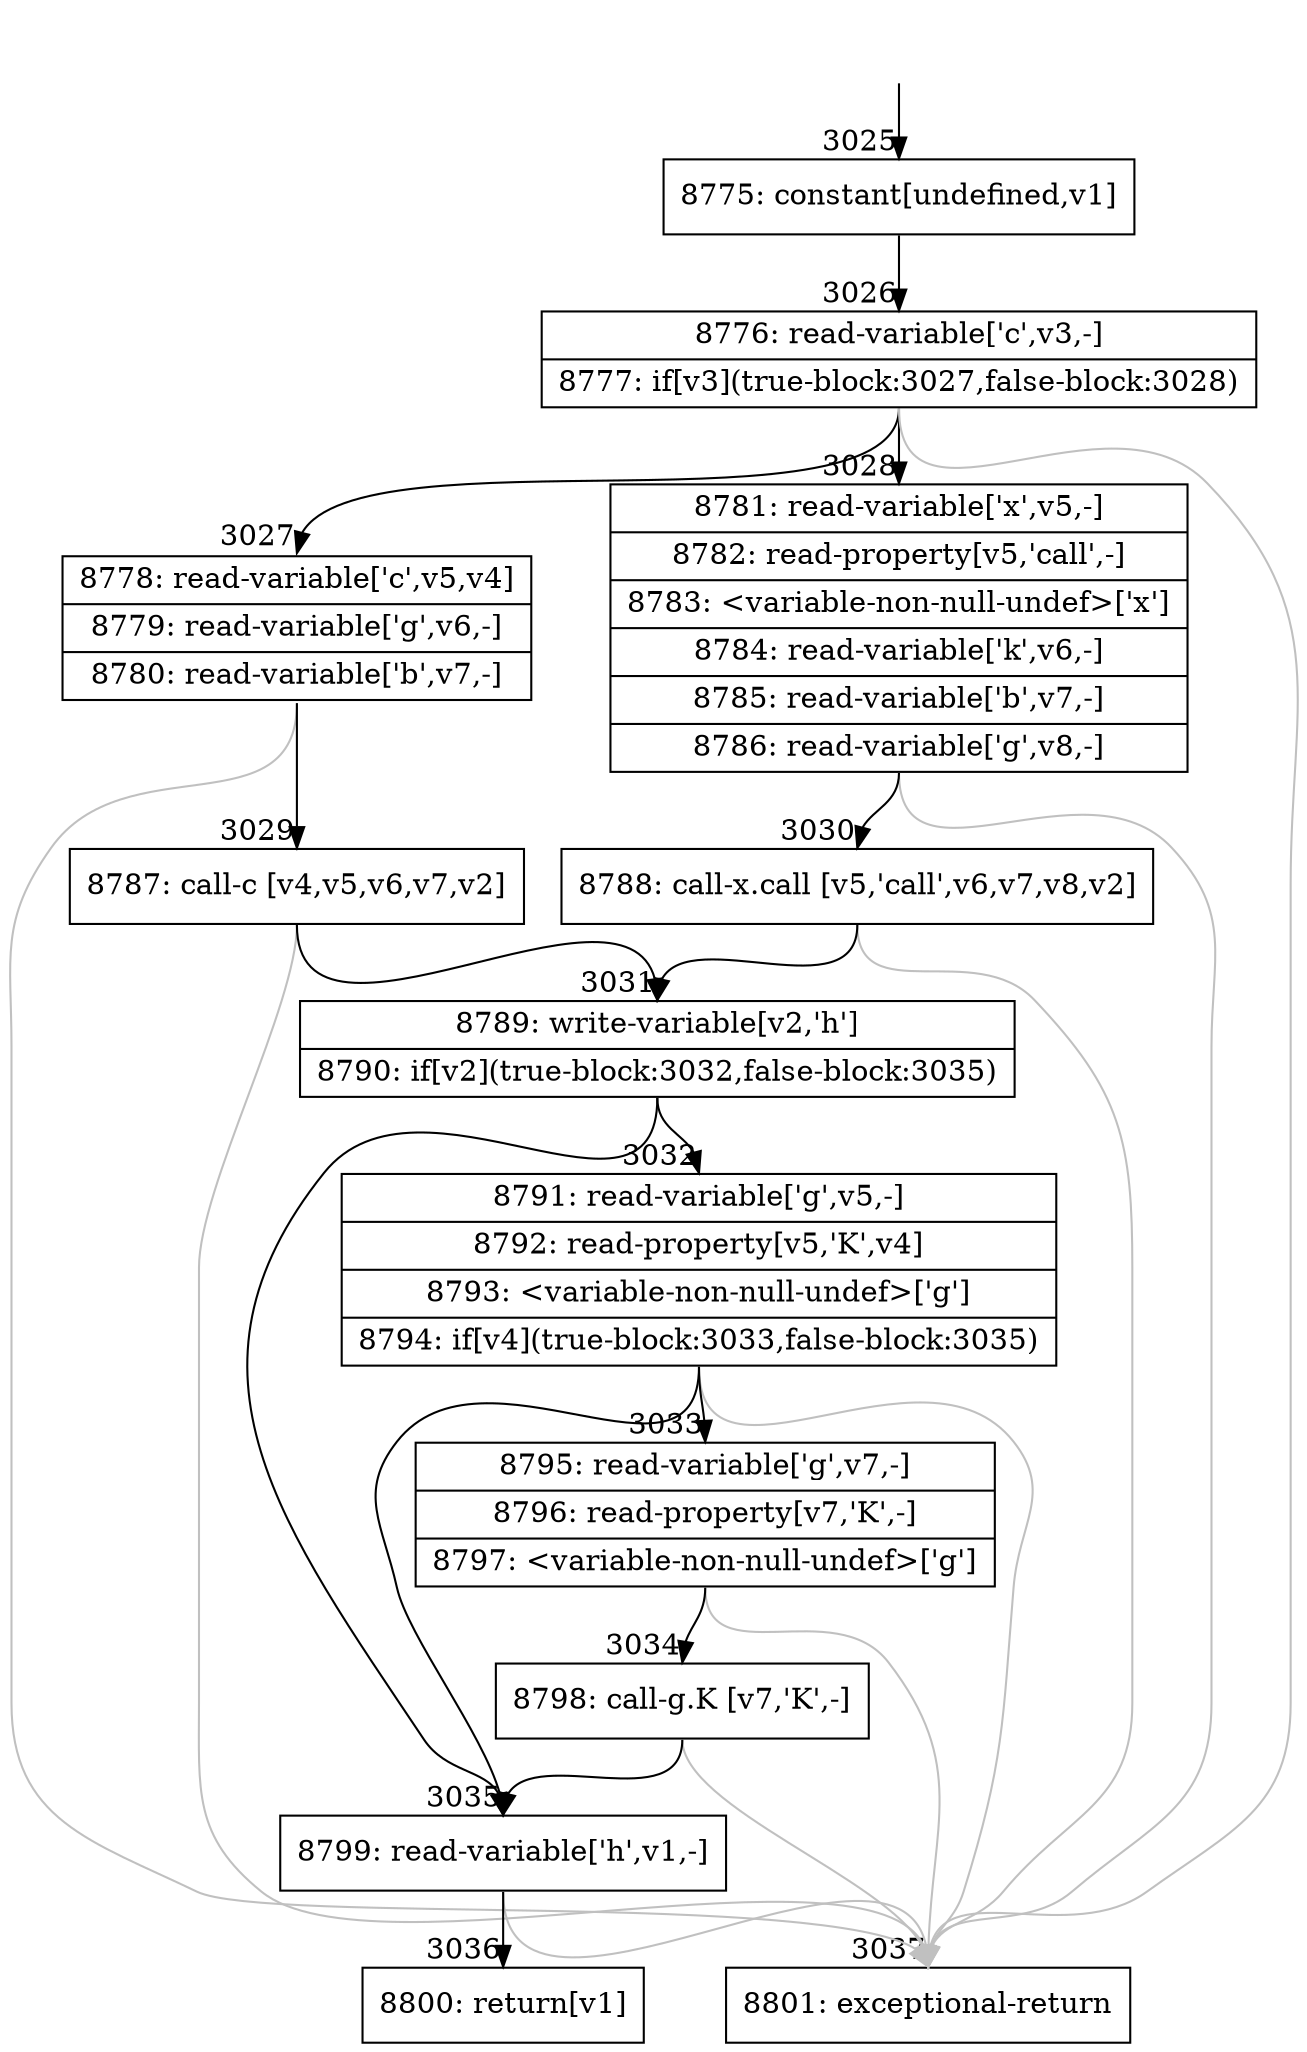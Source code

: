 digraph {
rankdir="TD"
BB_entry247[shape=none,label=""];
BB_entry247 -> BB3025 [tailport=s, headport=n, headlabel="    3025"]
BB3025 [shape=record label="{8775: constant[undefined,v1]}" ] 
BB3025 -> BB3026 [tailport=s, headport=n, headlabel="      3026"]
BB3026 [shape=record label="{8776: read-variable['c',v3,-]|8777: if[v3](true-block:3027,false-block:3028)}" ] 
BB3026 -> BB3027 [tailport=s, headport=n, headlabel="      3027"]
BB3026 -> BB3028 [tailport=s, headport=n, headlabel="      3028"]
BB3026 -> BB3037 [tailport=s, headport=n, color=gray, headlabel="      3037"]
BB3027 [shape=record label="{8778: read-variable['c',v5,v4]|8779: read-variable['g',v6,-]|8780: read-variable['b',v7,-]}" ] 
BB3027 -> BB3029 [tailport=s, headport=n, headlabel="      3029"]
BB3027 -> BB3037 [tailport=s, headport=n, color=gray]
BB3028 [shape=record label="{8781: read-variable['x',v5,-]|8782: read-property[v5,'call',-]|8783: \<variable-non-null-undef\>['x']|8784: read-variable['k',v6,-]|8785: read-variable['b',v7,-]|8786: read-variable['g',v8,-]}" ] 
BB3028 -> BB3030 [tailport=s, headport=n, headlabel="      3030"]
BB3028 -> BB3037 [tailport=s, headport=n, color=gray]
BB3029 [shape=record label="{8787: call-c [v4,v5,v6,v7,v2]}" ] 
BB3029 -> BB3031 [tailport=s, headport=n, headlabel="      3031"]
BB3029 -> BB3037 [tailport=s, headport=n, color=gray]
BB3030 [shape=record label="{8788: call-x.call [v5,'call',v6,v7,v8,v2]}" ] 
BB3030 -> BB3031 [tailport=s, headport=n]
BB3030 -> BB3037 [tailport=s, headport=n, color=gray]
BB3031 [shape=record label="{8789: write-variable[v2,'h']|8790: if[v2](true-block:3032,false-block:3035)}" ] 
BB3031 -> BB3035 [tailport=s, headport=n, headlabel="      3035"]
BB3031 -> BB3032 [tailport=s, headport=n, headlabel="      3032"]
BB3032 [shape=record label="{8791: read-variable['g',v5,-]|8792: read-property[v5,'K',v4]|8793: \<variable-non-null-undef\>['g']|8794: if[v4](true-block:3033,false-block:3035)}" ] 
BB3032 -> BB3035 [tailport=s, headport=n]
BB3032 -> BB3033 [tailport=s, headport=n, headlabel="      3033"]
BB3032 -> BB3037 [tailport=s, headport=n, color=gray]
BB3033 [shape=record label="{8795: read-variable['g',v7,-]|8796: read-property[v7,'K',-]|8797: \<variable-non-null-undef\>['g']}" ] 
BB3033 -> BB3034 [tailport=s, headport=n, headlabel="      3034"]
BB3033 -> BB3037 [tailport=s, headport=n, color=gray]
BB3034 [shape=record label="{8798: call-g.K [v7,'K',-]}" ] 
BB3034 -> BB3035 [tailport=s, headport=n]
BB3034 -> BB3037 [tailport=s, headport=n, color=gray]
BB3035 [shape=record label="{8799: read-variable['h',v1,-]}" ] 
BB3035 -> BB3036 [tailport=s, headport=n, headlabel="      3036"]
BB3035 -> BB3037 [tailport=s, headport=n, color=gray]
BB3036 [shape=record label="{8800: return[v1]}" ] 
BB3037 [shape=record label="{8801: exceptional-return}" ] 
}
